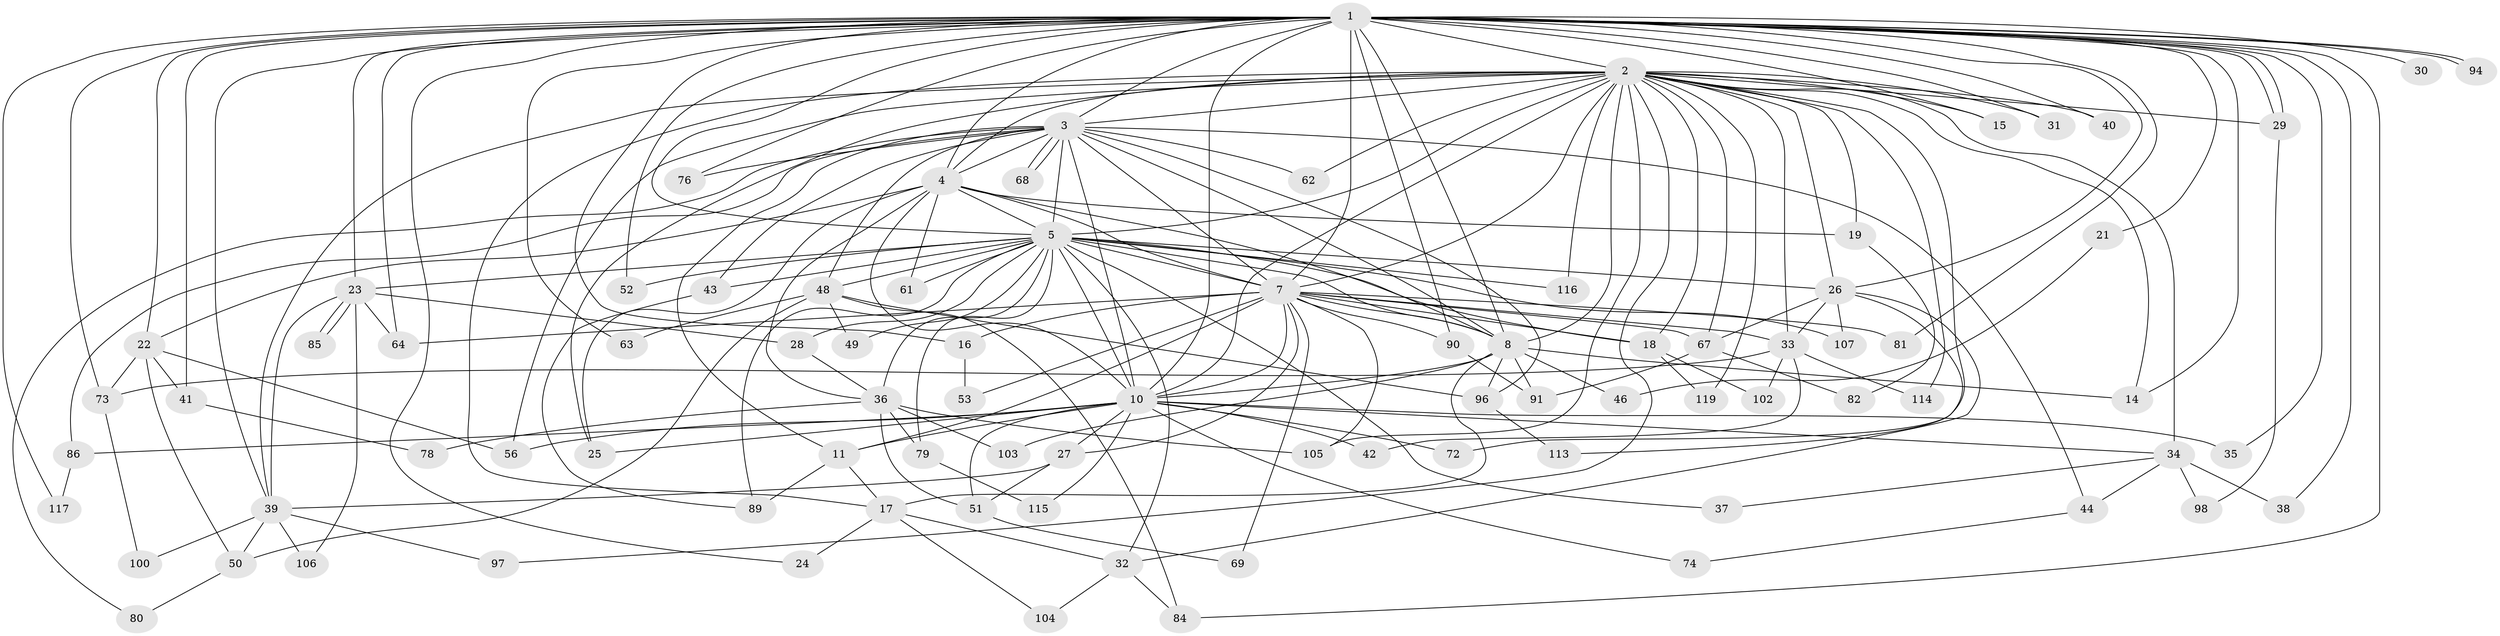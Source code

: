 // Generated by graph-tools (version 1.1) at 2025/23/03/03/25 07:23:42]
// undirected, 86 vertices, 205 edges
graph export_dot {
graph [start="1"]
  node [color=gray90,style=filled];
  1 [super="+9"];
  2 [super="+13"];
  3 [super="+70"];
  4 [super="+83"];
  5 [super="+6"];
  7 [super="+93"];
  8 [super="+12"];
  10 [super="+45"];
  11 [super="+20"];
  14 [super="+88"];
  15 [super="+54"];
  16;
  17 [super="+110"];
  18 [super="+99"];
  19;
  21;
  22 [super="+55"];
  23 [super="+47"];
  24;
  25;
  26 [super="+65"];
  27;
  28;
  29 [super="+92"];
  30;
  31;
  32 [super="+66"];
  33 [super="+59"];
  34 [super="+87"];
  35;
  36 [super="+58"];
  37;
  38;
  39 [super="+60"];
  40;
  41;
  42;
  43 [super="+118"];
  44;
  46;
  48;
  49;
  50;
  51 [super="+57"];
  52;
  53;
  56 [super="+77"];
  61;
  62;
  63 [super="+75"];
  64 [super="+111"];
  67 [super="+71"];
  68;
  69;
  72;
  73 [super="+95"];
  74;
  76;
  78;
  79;
  80;
  81;
  82;
  84 [super="+109"];
  85;
  86;
  89;
  90;
  91 [super="+108"];
  94;
  96 [super="+101"];
  97;
  98;
  100;
  102;
  103;
  104;
  105 [super="+112"];
  106;
  107;
  113;
  114;
  115;
  116;
  117;
  119;
  1 -- 2 [weight=2];
  1 -- 3 [weight=3];
  1 -- 4 [weight=2];
  1 -- 5 [weight=4];
  1 -- 7 [weight=3];
  1 -- 8 [weight=2];
  1 -- 10 [weight=2];
  1 -- 16;
  1 -- 23;
  1 -- 26;
  1 -- 29;
  1 -- 29;
  1 -- 30 [weight=2];
  1 -- 31;
  1 -- 40;
  1 -- 41;
  1 -- 52;
  1 -- 63 [weight=2];
  1 -- 73;
  1 -- 76;
  1 -- 84;
  1 -- 94;
  1 -- 94;
  1 -- 117;
  1 -- 14;
  1 -- 15 [weight=2];
  1 -- 81;
  1 -- 21;
  1 -- 22;
  1 -- 24;
  1 -- 90;
  1 -- 35;
  1 -- 38;
  1 -- 39;
  1 -- 64;
  2 -- 3;
  2 -- 4;
  2 -- 5 [weight=3];
  2 -- 7;
  2 -- 8;
  2 -- 10 [weight=2];
  2 -- 15;
  2 -- 17;
  2 -- 19;
  2 -- 25;
  2 -- 31;
  2 -- 33;
  2 -- 34 [weight=2];
  2 -- 40;
  2 -- 62;
  2 -- 67;
  2 -- 72;
  2 -- 97;
  2 -- 105;
  2 -- 114;
  2 -- 116;
  2 -- 119;
  2 -- 14;
  2 -- 18;
  2 -- 26;
  2 -- 29;
  2 -- 39;
  2 -- 56;
  3 -- 4;
  3 -- 5 [weight=2];
  3 -- 7;
  3 -- 8;
  3 -- 10;
  3 -- 11;
  3 -- 43;
  3 -- 44;
  3 -- 48;
  3 -- 62;
  3 -- 68;
  3 -- 68;
  3 -- 76;
  3 -- 80;
  3 -- 86;
  3 -- 96;
  4 -- 5 [weight=2];
  4 -- 7;
  4 -- 8;
  4 -- 10;
  4 -- 19;
  4 -- 22;
  4 -- 36;
  4 -- 61;
  4 -- 25;
  5 -- 7 [weight=2];
  5 -- 8 [weight=3];
  5 -- 10 [weight=2];
  5 -- 26;
  5 -- 28;
  5 -- 43;
  5 -- 107;
  5 -- 116;
  5 -- 79;
  5 -- 18;
  5 -- 23;
  5 -- 89;
  5 -- 36;
  5 -- 37;
  5 -- 48;
  5 -- 49;
  5 -- 52;
  5 -- 61;
  5 -- 32;
  7 -- 8;
  7 -- 10;
  7 -- 16;
  7 -- 18;
  7 -- 27;
  7 -- 33;
  7 -- 53;
  7 -- 64;
  7 -- 67;
  7 -- 69;
  7 -- 81;
  7 -- 90;
  7 -- 11;
  7 -- 105;
  8 -- 10;
  8 -- 46;
  8 -- 96;
  8 -- 103;
  8 -- 91;
  8 -- 17;
  8 -- 14;
  10 -- 11;
  10 -- 25;
  10 -- 27;
  10 -- 34;
  10 -- 35;
  10 -- 42;
  10 -- 56;
  10 -- 72;
  10 -- 74;
  10 -- 86;
  10 -- 115;
  10 -- 51;
  11 -- 17;
  11 -- 89;
  16 -- 53;
  17 -- 24;
  17 -- 32;
  17 -- 104;
  18 -- 102;
  18 -- 119;
  19 -- 82;
  21 -- 46;
  22 -- 41;
  22 -- 73;
  22 -- 56;
  22 -- 50;
  23 -- 28;
  23 -- 85;
  23 -- 85;
  23 -- 106;
  23 -- 64;
  23 -- 39;
  26 -- 32;
  26 -- 107;
  26 -- 113;
  26 -- 67;
  26 -- 33;
  27 -- 39;
  27 -- 51;
  28 -- 36;
  29 -- 98;
  32 -- 84;
  32 -- 104;
  33 -- 42;
  33 -- 114;
  33 -- 73;
  33 -- 102;
  34 -- 37;
  34 -- 38;
  34 -- 44;
  34 -- 98;
  36 -- 51;
  36 -- 79;
  36 -- 103;
  36 -- 105;
  36 -- 78;
  39 -- 50;
  39 -- 97;
  39 -- 100;
  39 -- 106;
  41 -- 78;
  43 -- 89;
  44 -- 74;
  48 -- 49;
  48 -- 50;
  48 -- 63;
  48 -- 96;
  48 -- 84;
  50 -- 80;
  51 -- 69;
  67 -- 91;
  67 -- 82;
  73 -- 100;
  79 -- 115;
  86 -- 117;
  90 -- 91;
  96 -- 113;
}

